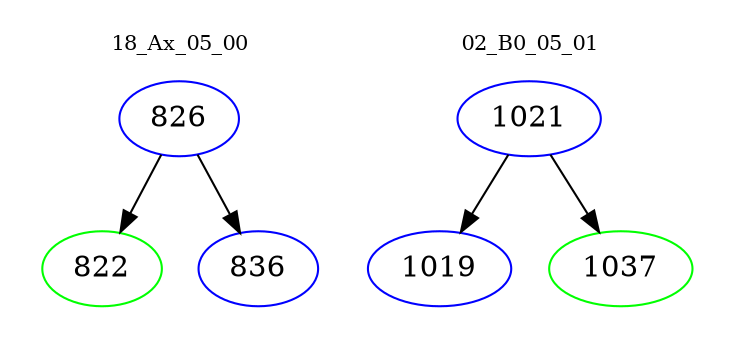digraph{
subgraph cluster_0 {
color = white
label = "18_Ax_05_00";
fontsize=10;
T0_826 [label="826", color="blue"]
T0_826 -> T0_822 [color="black"]
T0_822 [label="822", color="green"]
T0_826 -> T0_836 [color="black"]
T0_836 [label="836", color="blue"]
}
subgraph cluster_1 {
color = white
label = "02_B0_05_01";
fontsize=10;
T1_1021 [label="1021", color="blue"]
T1_1021 -> T1_1019 [color="black"]
T1_1019 [label="1019", color="blue"]
T1_1021 -> T1_1037 [color="black"]
T1_1037 [label="1037", color="green"]
}
}
